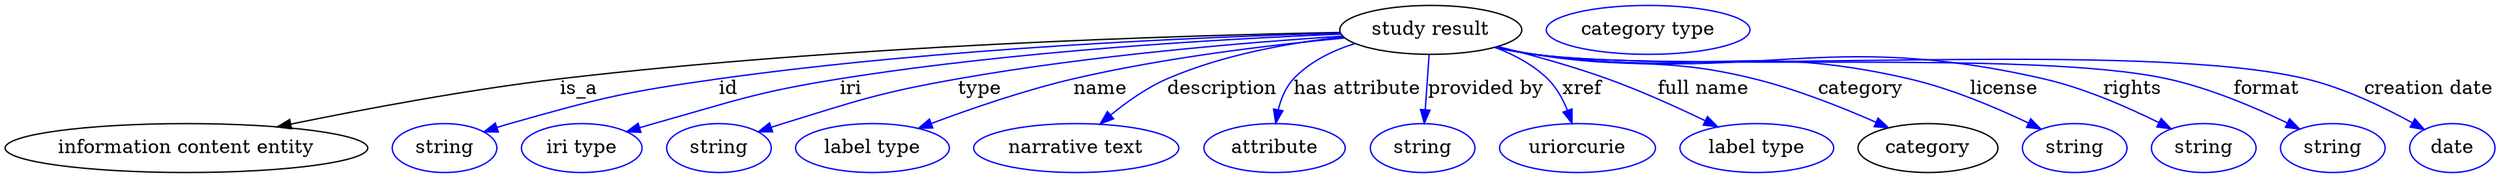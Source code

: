 digraph {
	graph [bb="0,0,1830.4,123"];
	node [label="\N"];
	"study result"	[height=0.5,
		label="study result",
		pos="1047.2,105",
		width=1.8596];
	"information content entity"	[height=0.5,
		pos="133.24,18",
		width=3.7011];
	"study result" -> "information content entity"	[label=is_a,
		lp="423.24,61.5",
		pos="e,200.38,33.58 980.41,103.07 864.01,100.83 616.64,93.379 409.24,69 341.63,61.052 265.55,46.874 210.42,35.641"];
	id	[color=blue,
		height=0.5,
		label=string,
		pos="323.24,18",
		width=1.0652];
	"study result" -> id	[color=blue,
		label=id,
		lp="535.24,61.5",
		pos="e,352.23,29.966 980.57,102.48 881.5,99.555 689.71,91.303 528.24,69 457.61,59.244 439.89,55.278 371.24,36 368.13,35.128 364.94,34.158 \
361.74,33.138",
		style=solid];
	iri	[color=blue,
		height=0.5,
		label="iri type",
		pos="424.24,18",
		width=1.2277];
	"study result" -> iri	[color=blue,
		label=iri,
		lp="622.24,61.5",
		pos="e,457.79,29.97 981.2,101.89 895.95,98.434 743.25,89.733 614.24,69 563.07,60.777 505.72,44.705 467.55,32.996",
		style=solid];
	type	[color=blue,
		height=0.5,
		label=string,
		pos="525.24,18",
		width=1.0652];
	"study result" -> type	[color=blue,
		label=type,
		lp="716.24,61.5",
		pos="e,554.18,29.953 982.24,100.4 912.21,95.833 797.7,86.375 700.24,69 642.4,58.689 628.37,53.344 572.24,36 569.48,35.147 566.64,34.229 \
563.8,33.277",
		style=solid];
	name	[color=blue,
		height=0.5,
		label="label type",
		pos="638.24,18",
		width=1.5707];
	"study result" -> name	[color=blue,
		label=name,
		lp="804.24,61.5",
		pos="e,671.61,32.545 983.9,99.108 930.23,94.123 851.49,84.827 784.24,69 748.74,60.646 709.72,47.041 680.95,36.13",
		style=solid];
	description	[color=blue,
		height=0.5,
		label="narrative text",
		pos="788.24,18",
		width=2.0943];
	"study result" -> description	[color=blue,
		label=description,
		lp="893.74,61.5",
		pos="e,805.22,35.762 982.52,100.06 943.69,95.835 894.07,87.093 853.24,69 838.68,62.549 824.43,52.19 813.01,42.57",
		style=solid];
	"has attribute"	[color=blue,
		height=0.5,
		label=attribute,
		pos="933.24,18",
		width=1.4443];
	"study result" -> "has attribute"	[color=blue,
		label="has attribute",
		lp="993.24,61.5",
		pos="e,933.72,36.228 991.31,95.085 974.84,89.936 958.08,81.814 946.24,69 940.5,62.793 937.23,54.382 935.38,46.23",
		style=solid];
	"provided by"	[color=blue,
		height=0.5,
		label=string,
		pos="1041.2,18",
		width=1.0652];
	"study result" -> "provided by"	[color=blue,
		label="provided by",
		lp="1087.7,61.5",
		pos="e,1042.5,36.175 1046,86.799 1045.2,75.163 1044.1,59.548 1043.2,46.237",
		style=solid];
	xref	[color=blue,
		height=0.5,
		label=uriorcurie,
		pos="1155.2,18",
		width=1.5887];
	"study result" -> xref	[color=blue,
		label=xref,
		lp="1158.7,61.5",
		pos="e,1151.2,36.207 1094.4,92.212 1108.2,86.928 1122.5,79.451 1133.2,69 1139.8,62.632 1144.5,53.979 1147.9,45.661",
		style=solid];
	"full name"	[color=blue,
		height=0.5,
		label="label type",
		pos="1287.2,18",
		width=1.5707];
	"study result" -> "full name"	[color=blue,
		label="full name",
		lp="1247.7,61.5",
		pos="e,1258.4,33.699 1096.6,92.735 1121.1,86.626 1151.1,78.402 1177.2,69 1201.7,60.207 1228.3,48.2 1249.2,38.157",
		style=solid];
	category	[height=0.5,
		pos="1413.2,18",
		width=1.4263];
	"study result" -> category	[color=blue,
		label=category,
		lp="1363.7,61.5",
		pos="e,1384.2,32.871 1095.3,92.41 1104.6,90.422 1114.2,88.513 1123.2,87 1194.7,75.075 1214.9,86.327 1285.2,69 1316.4,61.334 1350.1,47.945 \
1375.1,36.951",
		style=solid];
	license	[color=blue,
		height=0.5,
		label=string,
		pos="1521.2,18",
		width=1.0652];
	"study result" -> license	[color=blue,
		label=license,
		lp="1469.2,61.5",
		pos="e,1496.3,32.02 1094.9,92.161 1104.2,90.172 1114,88.326 1123.2,87 1244.9,69.531 1279.5,96.67 1399.2,69 1430.2,61.859 1463.4,47.794 \
1487.3,36.396",
		style=solid];
	rights	[color=blue,
		height=0.5,
		label=string,
		pos="1616.2,18",
		width=1.0652];
	"study result" -> rights	[color=blue,
		label=rights,
		lp="1563.7,61.5",
		pos="e,1592.2,32.162 1094.4,92.121 1103.9,90.109 1113.9,88.265 1123.2,87 1288.6,64.706 1335.6,106.13 1498.2,69 1528.2,62.169 1560.1,48.175 \
1583.2,36.725",
		style=solid];
	format	[color=blue,
		height=0.5,
		label=string,
		pos="1711.2,18",
		width=1.0652];
	"study result" -> format	[color=blue,
		label=format,
		lp="1662.7,61.5",
		pos="e,1686.8,31.999 1094.4,92.051 1103.9,90.045 1113.9,88.221 1123.2,87 1226,73.634 1488,90.986 1589.2,69 1620.4,62.226 1653.9,47.99 \
1677.8,36.435",
		style=solid];
	"creation date"	[color=blue,
		height=0.5,
		label=date,
		pos="1799.2,18",
		width=0.86659];
	"study result" -> "creation date"	[color=blue,
		label="creation date",
		lp="1781.7,61.5",
		pos="e,1778.6,31.605 1094,92.086 1103.6,90.049 1113.7,88.205 1123.2,87 1248.5,71.146 1568.4,98.114 1691.2,69 1719.3,62.361 1748.8,48.131 \
1769.9,36.543",
		style=solid];
	"named thing_category"	[color=blue,
		height=0.5,
		label="category type",
		pos="1207.2,105",
		width=2.0762];
}
